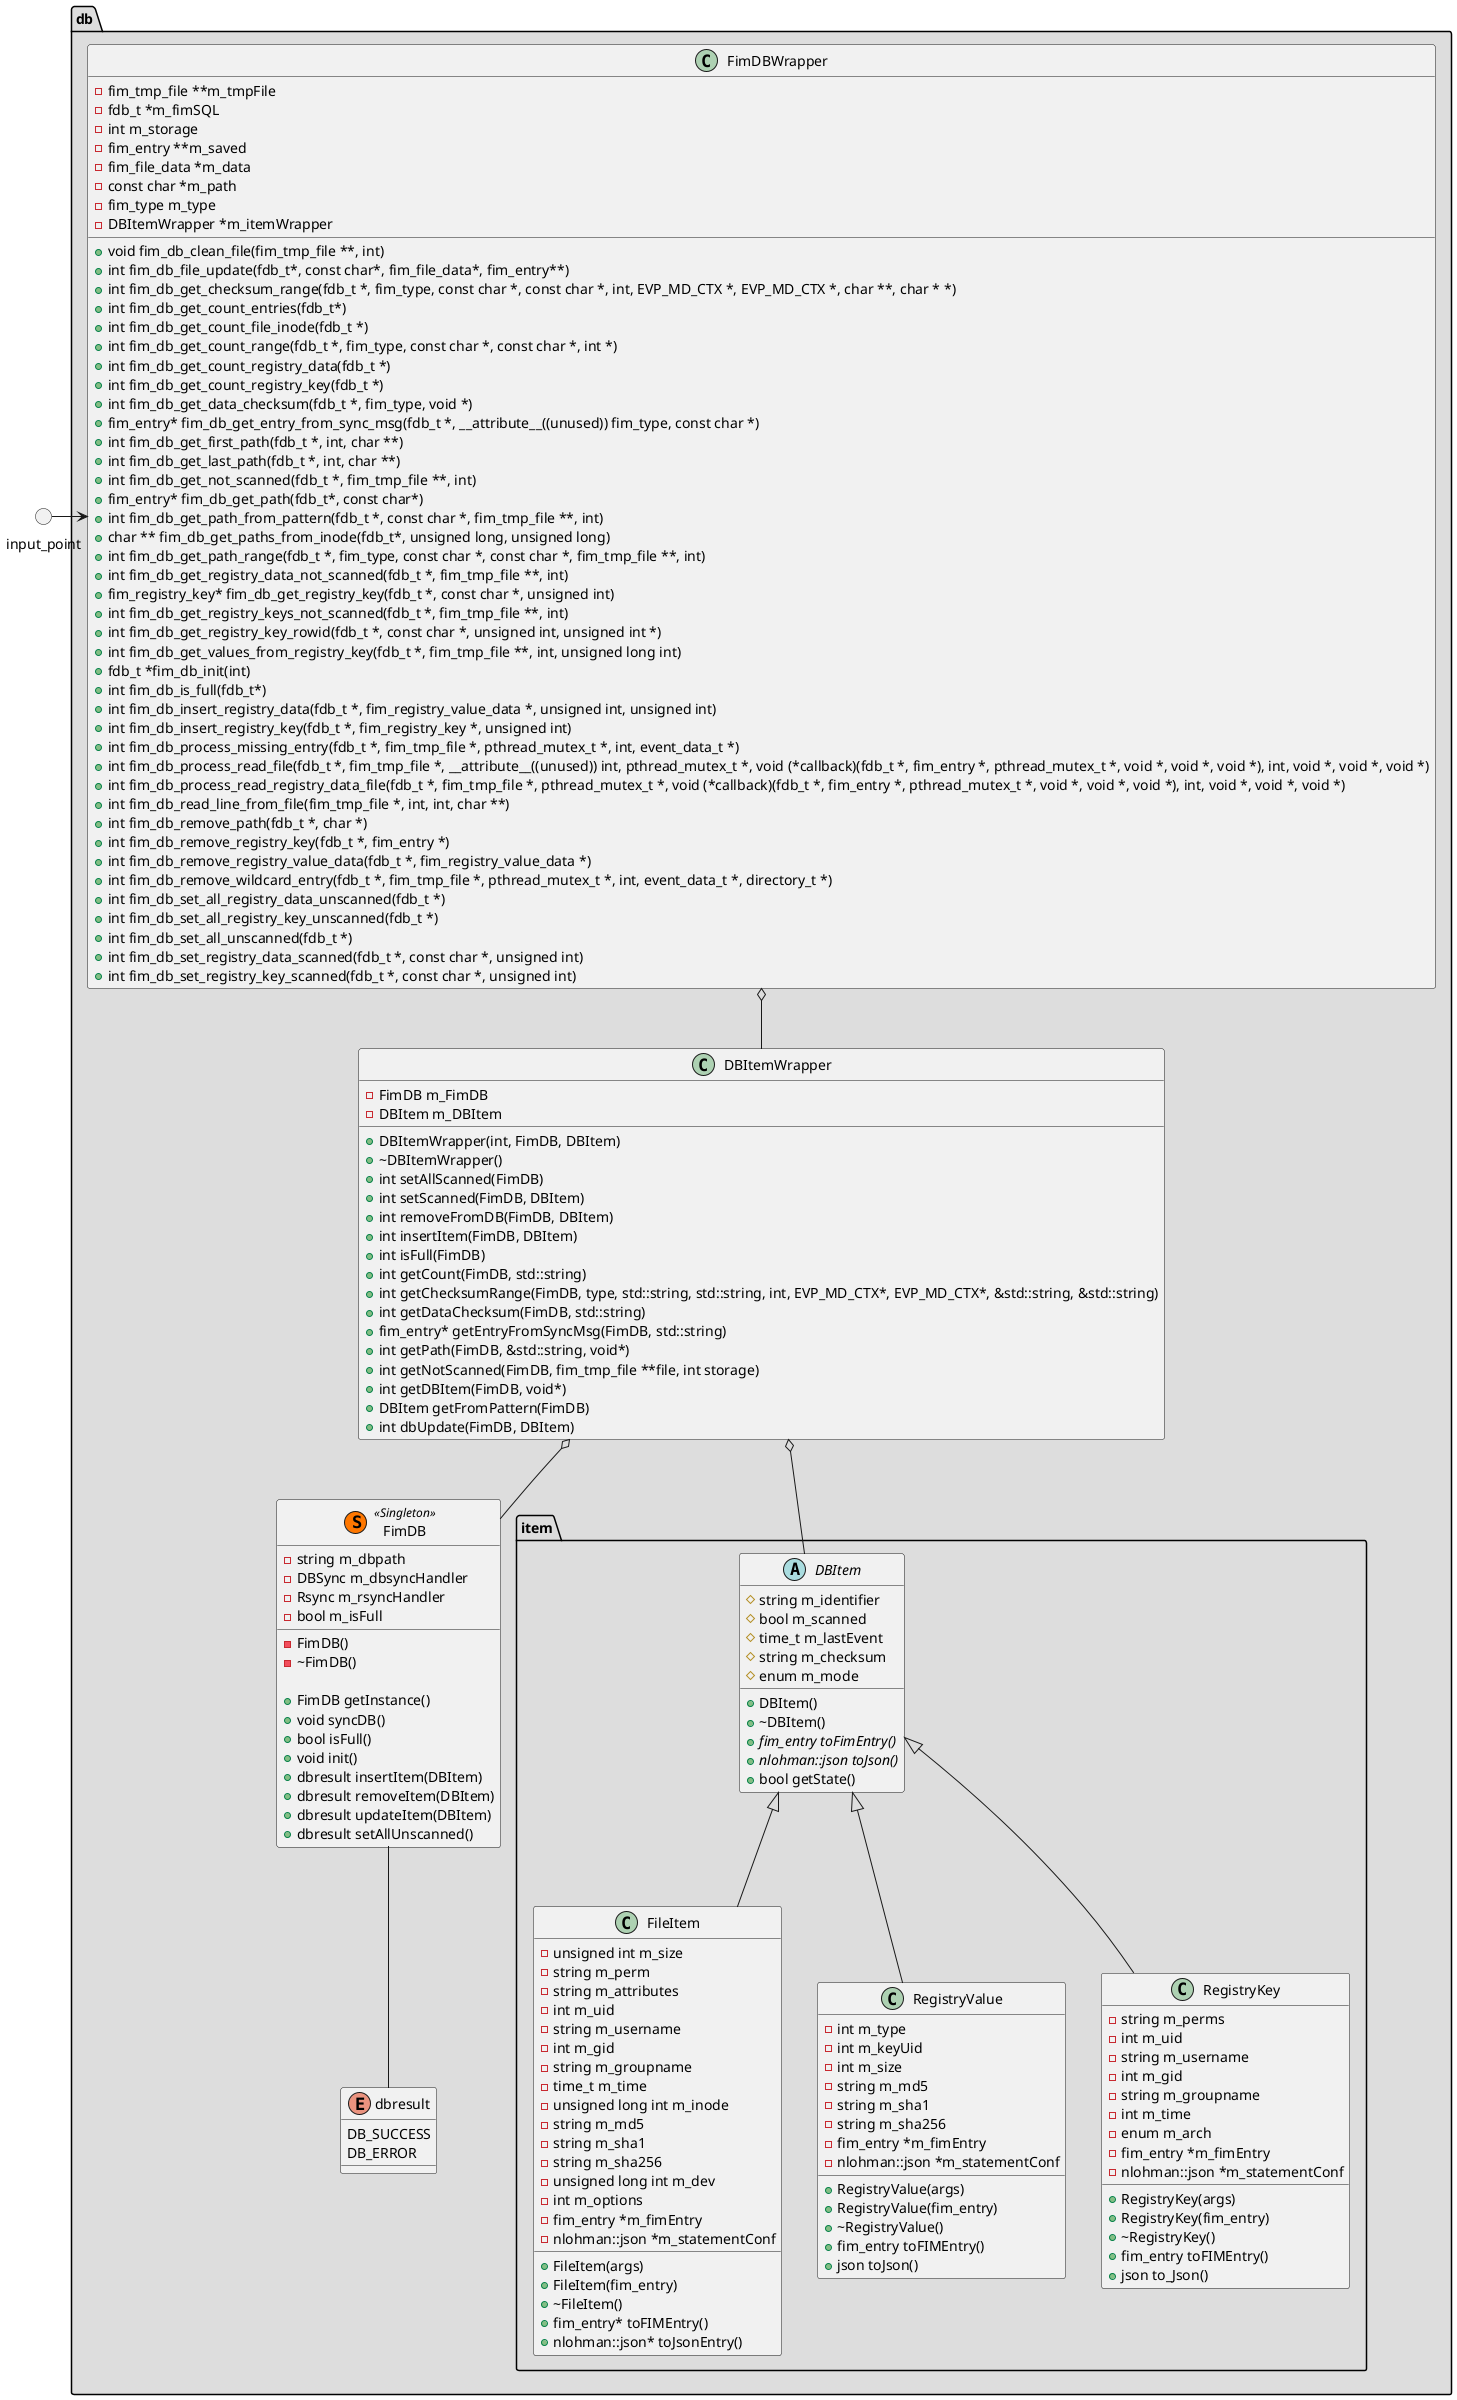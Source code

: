 @startuml db_class
package "db" <<Folder>> #DDDDDD{
    enum "dbresult" {
        DB_SUCCESS
        DB_ERROR
    }
    package "item" <<Folder>> {
        abstract DBItem {
            # string m_identifier
            # bool m_scanned
            # time_t m_lastEvent
            # string m_checksum
            # enum m_mode

            + DBItem()
            + ~DBItem()
            + {abstract} fim_entry toFimEntry()
            + {abstract} nlohman::json toJson()
            + bool getState()
        }

        class FileItem {
            - unsigned int m_size
            - string m_perm
            - string m_attributes
            - int m_uid
            - string m_username
            - int m_gid
            - string m_groupname
            - time_t m_time
            - unsigned long int m_inode
            - string m_md5
            - string m_sha1
            - string m_sha256
            - unsigned long int m_dev
            - int m_options
            - fim_entry *m_fimEntry
            - nlohman::json *m_statementConf

            + FileItem(args)
            + FileItem(fim_entry)
            + ~FileItem()
            + fim_entry* toFIMEntry()
            + nlohman::json* toJsonEntry()
        }
        class "RegistryValue" {
            - int m_type
            - int m_keyUid
            - int m_size
            - string m_md5
            - string m_sha1
            - string m_sha256
            - fim_entry *m_fimEntry
            - nlohman::json *m_statementConf

            + RegistryValue(args)
            + RegistryValue(fim_entry)
            + ~RegistryValue()
            + fim_entry toFIMEntry()
            + json toJson()
        }
        class "RegistryKey" {
            - string m_perms
            - int m_uid
            - string m_username
            - int m_gid
            - string m_groupname
            - int m_time
            - enum m_arch
            - fim_entry *m_fimEntry
            - nlohman::json *m_statementConf

            + RegistryKey(args)
            + RegistryKey(fim_entry)
            + ~RegistryKey()
            + fim_entry toFIMEntry()
            + json to_Json()
        }
    }
    class "FimDB"  <<(S,#FF7700) Singleton>> {
        - string m_dbpath
        - DBSync m_dbsyncHandler
        - Rsync m_rsyncHandler
        - bool m_isFull
        - FimDB()
        - ~FimDB()

        + FimDB getInstance()
        + void syncDB()
        + bool isFull()
        + void init()
        + dbresult insertItem(DBItem)
        + dbresult removeItem(DBItem)
        + dbresult updateItem(DBItem)
        + dbresult setAllUnscanned()
    }
    class FimDBWrapper {
        - fim_tmp_file **m_tmpFile
        - fdb_t *m_fimSQL
        - int m_storage
        - fim_entry **m_saved
        - fim_file_data *m_data
        - const char *m_path
        - fim_type m_type
        - DBItemWrapper *m_itemWrapper

        + void fim_db_clean_file(fim_tmp_file **, int)
        + int fim_db_file_update(fdb_t*, const char*, fim_file_data*, fim_entry**)
        + int fim_db_get_checksum_range(fdb_t *, fim_type, const char *, const char *, int, EVP_MD_CTX *, EVP_MD_CTX *, char **, char * *)
        + int fim_db_get_count_entries(fdb_t*)
        + int fim_db_get_count_file_inode(fdb_t *)
        + int fim_db_get_count_range(fdb_t *, fim_type, const char *, const char *, int *)
        + int fim_db_get_count_registry_data(fdb_t *)
        + int fim_db_get_count_registry_key(fdb_t *)
        + int fim_db_get_data_checksum(fdb_t *, fim_type, void *)
        + fim_entry* fim_db_get_entry_from_sync_msg(fdb_t *, __attribute__((unused)) fim_type, const char *)
        + int fim_db_get_first_path(fdb_t *, int, char **)
        + int fim_db_get_last_path(fdb_t *, int, char **)
        + int fim_db_get_not_scanned(fdb_t *, fim_tmp_file **, int)
        + fim_entry* fim_db_get_path(fdb_t*, const char*)
        + int fim_db_get_path_from_pattern(fdb_t *, const char *, fim_tmp_file **, int)
        + char ** fim_db_get_paths_from_inode(fdb_t*, unsigned long, unsigned long)
        + int fim_db_get_path_range(fdb_t *, fim_type, const char *, const char *, fim_tmp_file **, int)
        + int fim_db_get_registry_data_not_scanned(fdb_t *, fim_tmp_file **, int)
        + fim_registry_key* fim_db_get_registry_key(fdb_t *, const char *, unsigned int)
        + int fim_db_get_registry_keys_not_scanned(fdb_t *, fim_tmp_file **, int)
        + int fim_db_get_registry_key_rowid(fdb_t *, const char *, unsigned int, unsigned int *)
        + int fim_db_get_values_from_registry_key(fdb_t *, fim_tmp_file **, int, unsigned long int)
        + fdb_t *fim_db_init(int)
        + int fim_db_is_full(fdb_t*)
        + int fim_db_insert_registry_data(fdb_t *, fim_registry_value_data *, unsigned int, unsigned int)
        + int fim_db_insert_registry_key(fdb_t *, fim_registry_key *, unsigned int)
        + int fim_db_process_missing_entry(fdb_t *, fim_tmp_file *, pthread_mutex_t *, int, event_data_t *)
        + int fim_db_process_read_file(fdb_t *, fim_tmp_file *, __attribute__((unused)) int, pthread_mutex_t *, void (*callback)(fdb_t *, fim_entry *, pthread_mutex_t *, void *, void *, void *), int, void *, void *, void *)
        + int fim_db_process_read_registry_data_file(fdb_t *, fim_tmp_file *, pthread_mutex_t *, void (*callback)(fdb_t *, fim_entry *, pthread_mutex_t *, void *, void *, void *), int, void *, void *, void *)
        + int fim_db_read_line_from_file(fim_tmp_file *, int, int, char **)
        + int fim_db_remove_path(fdb_t *, char *)
        + int fim_db_remove_registry_key(fdb_t *, fim_entry *)
        + int fim_db_remove_registry_value_data(fdb_t *, fim_registry_value_data *)
        + int fim_db_remove_wildcard_entry(fdb_t *, fim_tmp_file *, pthread_mutex_t *, int, event_data_t *, directory_t *)
        + int fim_db_set_all_registry_data_unscanned(fdb_t *)
        + int fim_db_set_all_registry_key_unscanned(fdb_t *)
        + int fim_db_set_all_unscanned(fdb_t *)
        + int fim_db_set_registry_data_scanned(fdb_t *, const char *, unsigned int)
        + int fim_db_set_registry_key_scanned(fdb_t *, const char *, unsigned int)
    }
    class DBItemWrapper {
        - FimDB m_FimDB
        - DBItem m_DBItem

        + DBItemWrapper(int, FimDB, DBItem)
        + ~DBItemWrapper()
        + int setAllScanned(FimDB)
        + int setScanned(FimDB, DBItem)
        + int removeFromDB(FimDB, DBItem)
        + int insertItem(FimDB, DBItem)
        + int isFull(FimDB)
        + int getCount(FimDB, std::string)
        + int getChecksumRange(FimDB, type, std::string, std::string, int, EVP_MD_CTX*, EVP_MD_CTX*, &std::string, &std::string)
        + int getDataChecksum(FimDB, std::string)
        + fim_entry* getEntryFromSyncMsg(FimDB, std::string)
        + int getPath(FimDB, &std::string, void*)
        + int getNotScanned(FimDB, fim_tmp_file **file, int storage)
        + int getDBItem(FimDB, void*)
        + DBItem getFromPattern(FimDB)
        + int dbUpdate(FimDB, DBItem)
    }
}
circle input_point

DBItem <|-- FileItem
DBItem <|-- RegistryValue
DBItem <|-- RegistryKey
FimDBWrapper  o-- DBItemWrapper
DBItemWrapper  o-- DBItem
DBItemWrapper  o-- FimDB
FimDB -- dbresult
input_point => FimDBWrapper
@enduml
